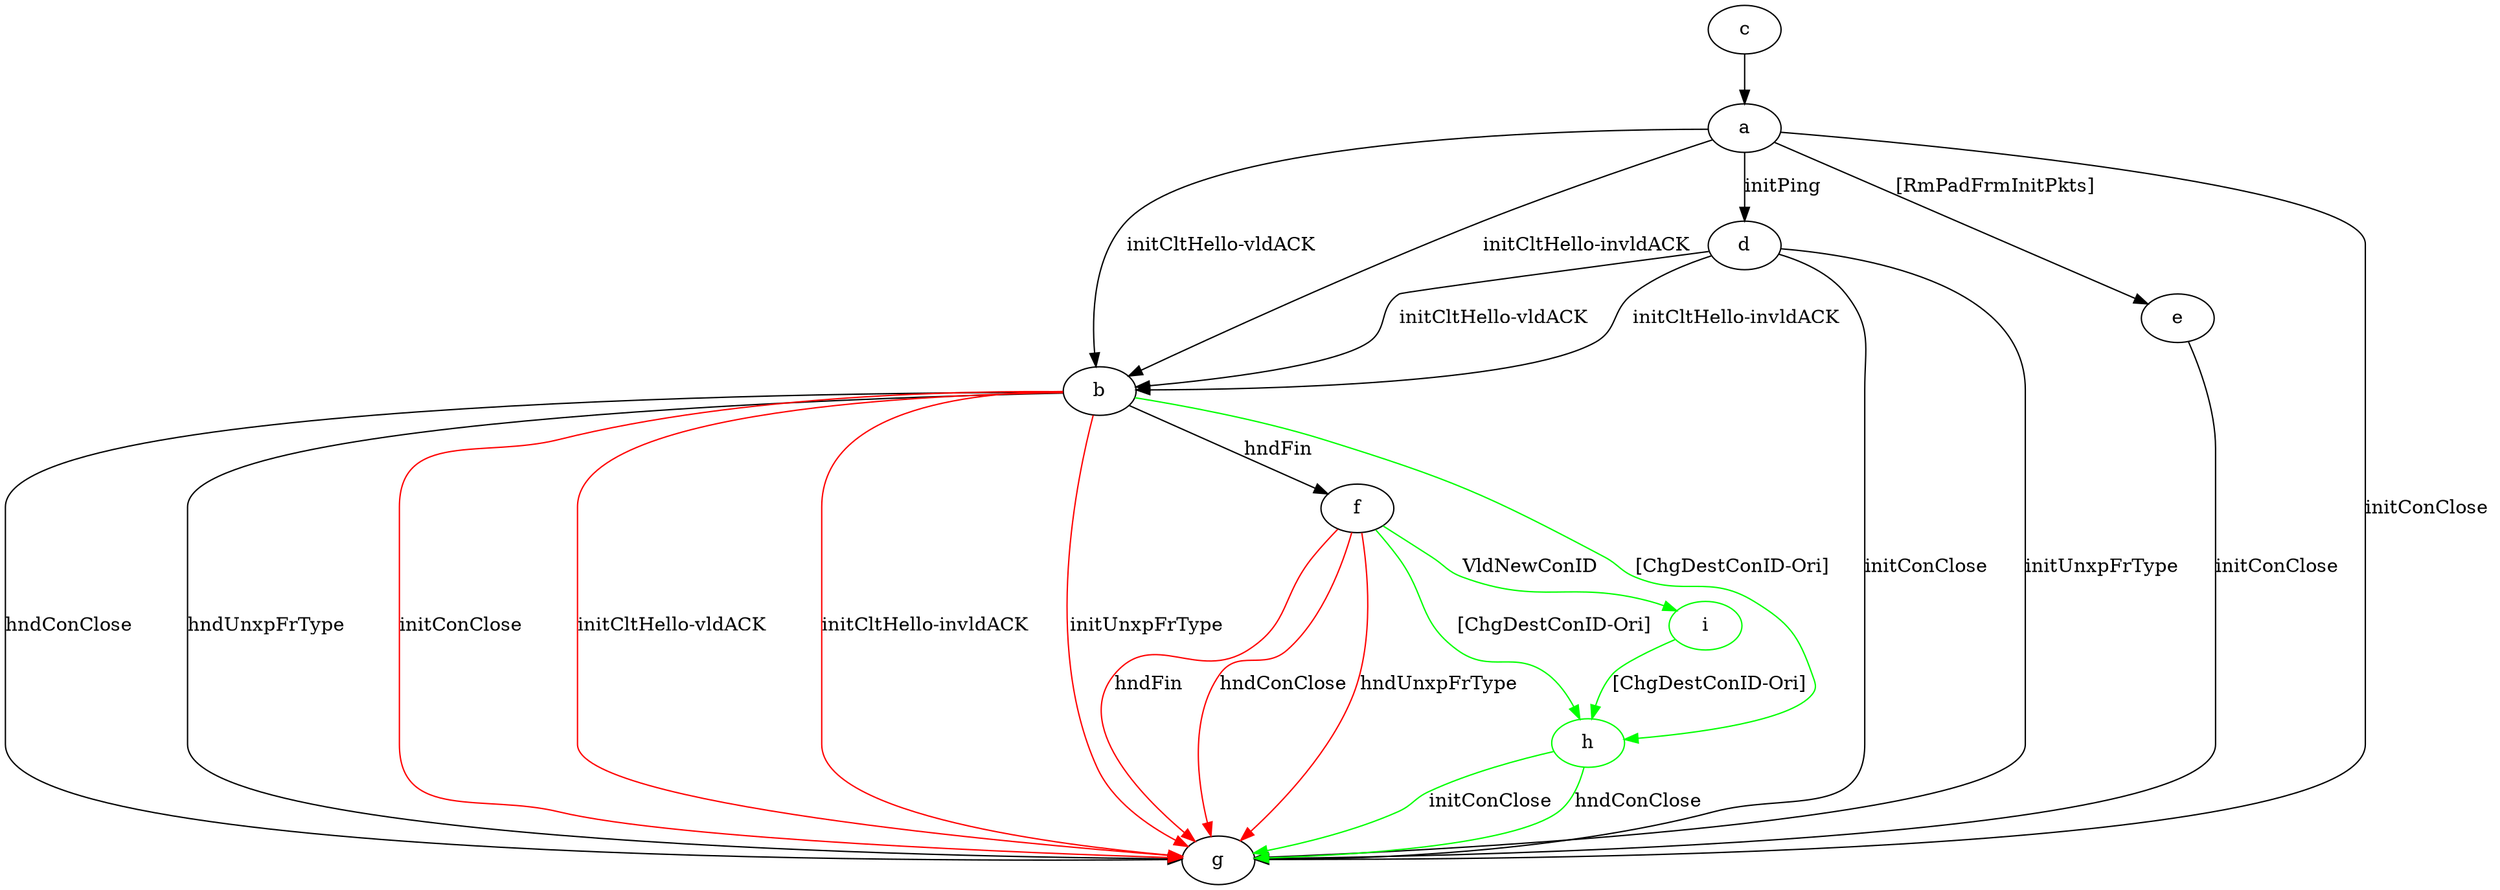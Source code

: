 digraph "" {
	a -> b	[key=0,
		label="initCltHello-vldACK "];
	a -> b	[key=1,
		label="initCltHello-invldACK "];
	a -> d	[key=0,
		label="initPing "];
	a -> e	[key=0,
		label="[RmPadFrmInitPkts] "];
	a -> g	[key=0,
		label="initConClose "];
	b -> f	[key=0,
		label="hndFin "];
	b -> g	[key=0,
		label="hndConClose "];
	b -> g	[key=1,
		label="hndUnxpFrType "];
	b -> g	[key=2,
		color=red,
		label="initConClose "];
	b -> g	[key=3,
		color=red,
		label="initCltHello-vldACK "];
	b -> g	[key=4,
		color=red,
		label="initCltHello-invldACK "];
	b -> g	[key=5,
		color=red,
		label="initUnxpFrType "];
	h	[color=green];
	b -> h	[key=0,
		color=green,
		label="[ChgDestConID-Ori] "];
	c -> a	[key=0];
	d -> b	[key=0,
		label="initCltHello-vldACK "];
	d -> b	[key=1,
		label="initCltHello-invldACK "];
	d -> g	[key=0,
		label="initConClose "];
	d -> g	[key=1,
		label="initUnxpFrType "];
	e -> g	[key=0,
		label="initConClose "];
	f -> g	[key=0,
		color=red,
		label="hndFin "];
	f -> g	[key=1,
		color=red,
		label="hndConClose "];
	f -> g	[key=2,
		color=red,
		label="hndUnxpFrType "];
	f -> h	[key=0,
		color=green,
		label="[ChgDestConID-Ori] "];
	i	[color=green];
	f -> i	[key=0,
		color=green,
		label="VldNewConID "];
	h -> g	[key=0,
		color=green,
		label="initConClose "];
	h -> g	[key=1,
		color=green,
		label="hndConClose "];
	i -> h	[key=0,
		color=green,
		label="[ChgDestConID-Ori] "];
}
